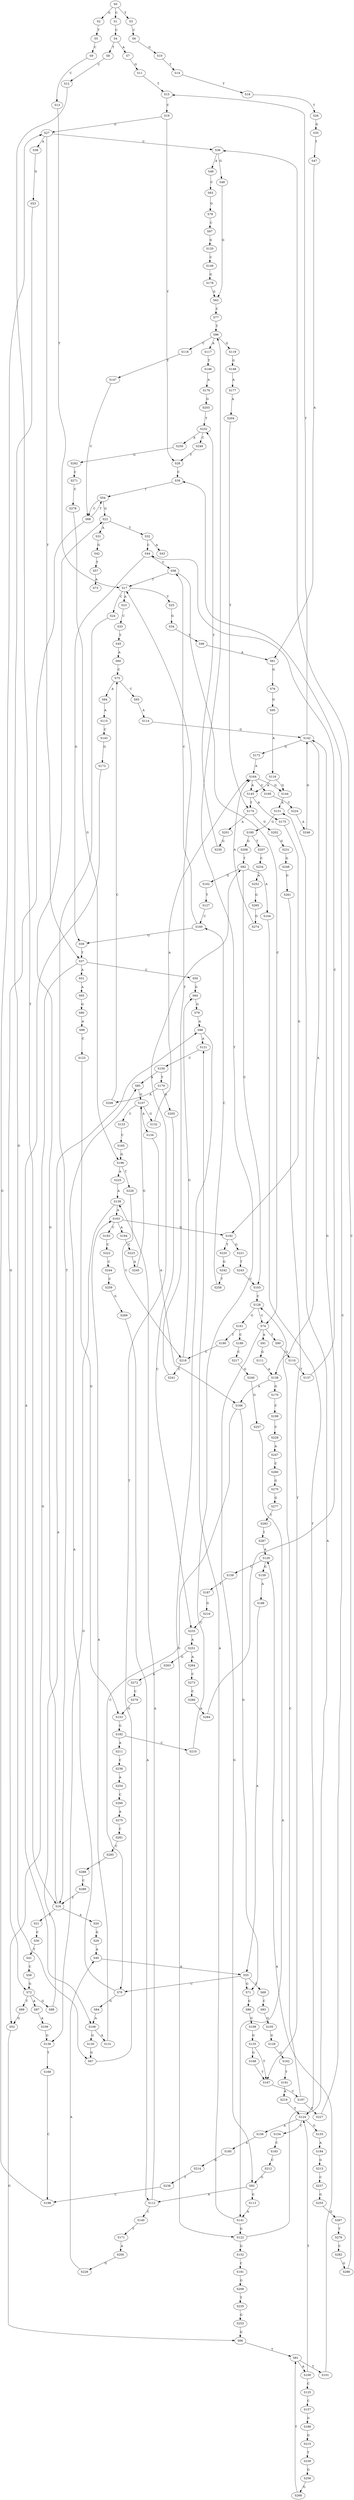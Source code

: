strict digraph  {
	S0 -> S1 [ label = C ];
	S0 -> S2 [ label = G ];
	S0 -> S3 [ label = T ];
	S1 -> S4 [ label = C ];
	S2 -> S5 [ label = T ];
	S3 -> S6 [ label = C ];
	S4 -> S7 [ label = A ];
	S4 -> S8 [ label = T ];
	S5 -> S9 [ label = C ];
	S6 -> S10 [ label = G ];
	S7 -> S11 [ label = G ];
	S8 -> S12 [ label = C ];
	S9 -> S13 [ label = C ];
	S10 -> S14 [ label = T ];
	S11 -> S15 [ label = T ];
	S12 -> S16 [ label = T ];
	S13 -> S17 [ label = T ];
	S14 -> S18 [ label = T ];
	S15 -> S19 [ label = C ];
	S16 -> S20 [ label = A ];
	S16 -> S21 [ label = T ];
	S16 -> S22 [ label = G ];
	S17 -> S23 [ label = A ];
	S17 -> S24 [ label = C ];
	S17 -> S25 [ label = T ];
	S18 -> S26 [ label = T ];
	S19 -> S27 [ label = G ];
	S19 -> S28 [ label = T ];
	S20 -> S29 [ label = G ];
	S21 -> S30 [ label = C ];
	S22 -> S31 [ label = A ];
	S22 -> S32 [ label = T ];
	S23 -> S33 [ label = C ];
	S24 -> S16 [ label = T ];
	S25 -> S34 [ label = G ];
	S26 -> S35 [ label = G ];
	S27 -> S36 [ label = C ];
	S27 -> S37 [ label = T ];
	S27 -> S38 [ label = A ];
	S28 -> S39 [ label = C ];
	S29 -> S40 [ label = A ];
	S30 -> S41 [ label = T ];
	S31 -> S42 [ label = G ];
	S32 -> S43 [ label = A ];
	S32 -> S44 [ label = C ];
	S33 -> S45 [ label = T ];
	S34 -> S46 [ label = T ];
	S35 -> S47 [ label = T ];
	S36 -> S48 [ label = G ];
	S36 -> S49 [ label = A ];
	S37 -> S50 [ label = C ];
	S37 -> S51 [ label = A ];
	S37 -> S52 [ label = G ];
	S38 -> S53 [ label = G ];
	S39 -> S54 [ label = T ];
	S40 -> S55 [ label = A ];
	S41 -> S56 [ label = C ];
	S42 -> S57 [ label = T ];
	S44 -> S58 [ label = C ];
	S44 -> S59 [ label = G ];
	S45 -> S60 [ label = A ];
	S46 -> S61 [ label = A ];
	S47 -> S61 [ label = A ];
	S48 -> S62 [ label = G ];
	S49 -> S63 [ label = C ];
	S50 -> S64 [ label = G ];
	S51 -> S65 [ label = A ];
	S52 -> S66 [ label = G ];
	S53 -> S67 [ label = G ];
	S54 -> S22 [ label = G ];
	S54 -> S68 [ label = C ];
	S55 -> S69 [ label = T ];
	S55 -> S70 [ label = C ];
	S55 -> S71 [ label = G ];
	S56 -> S72 [ label = G ];
	S57 -> S73 [ label = A ];
	S58 -> S17 [ label = T ];
	S58 -> S74 [ label = C ];
	S59 -> S37 [ label = T ];
	S60 -> S75 [ label = C ];
	S61 -> S76 [ label = G ];
	S62 -> S77 [ label = C ];
	S63 -> S78 [ label = G ];
	S64 -> S79 [ label = G ];
	S65 -> S80 [ label = G ];
	S66 -> S81 [ label = T ];
	S67 -> S82 [ label = T ];
	S68 -> S54 [ label = T ];
	S68 -> S72 [ label = G ];
	S69 -> S83 [ label = C ];
	S70 -> S84 [ label = G ];
	S70 -> S85 [ label = A ];
	S71 -> S86 [ label = G ];
	S72 -> S87 [ label = A ];
	S72 -> S88 [ label = G ];
	S72 -> S89 [ label = T ];
	S74 -> S90 [ label = T ];
	S74 -> S91 [ label = A ];
	S74 -> S92 [ label = G ];
	S75 -> S93 [ label = C ];
	S75 -> S94 [ label = A ];
	S76 -> S95 [ label = G ];
	S77 -> S96 [ label = T ];
	S78 -> S97 [ label = C ];
	S79 -> S98 [ label = A ];
	S80 -> S99 [ label = A ];
	S81 -> S100 [ label = A ];
	S81 -> S101 [ label = T ];
	S82 -> S102 [ label = G ];
	S82 -> S103 [ label = C ];
	S82 -> S104 [ label = A ];
	S83 -> S105 [ label = G ];
	S84 -> S106 [ label = A ];
	S85 -> S107 [ label = G ];
	S86 -> S108 [ label = G ];
	S87 -> S109 [ label = A ];
	S88 -> S98 [ label = A ];
	S89 -> S52 [ label = G ];
	S90 -> S110 [ label = G ];
	S91 -> S111 [ label = G ];
	S92 -> S112 [ label = A ];
	S92 -> S113 [ label = G ];
	S93 -> S114 [ label = A ];
	S94 -> S115 [ label = A ];
	S95 -> S116 [ label = A ];
	S96 -> S117 [ label = A ];
	S96 -> S118 [ label = C ];
	S96 -> S119 [ label = G ];
	S97 -> S120 [ label = G ];
	S98 -> S121 [ label = A ];
	S98 -> S122 [ label = G ];
	S99 -> S123 [ label = C ];
	S100 -> S124 [ label = T ];
	S100 -> S125 [ label = C ];
	S101 -> S126 [ label = A ];
	S102 -> S127 [ label = T ];
	S103 -> S128 [ label = C ];
	S104 -> S124 [ label = T ];
	S105 -> S129 [ label = G ];
	S106 -> S130 [ label = G ];
	S106 -> S131 [ label = A ];
	S107 -> S132 [ label = G ];
	S107 -> S133 [ label = C ];
	S107 -> S134 [ label = A ];
	S108 -> S135 [ label = G ];
	S109 -> S136 [ label = G ];
	S110 -> S137 [ label = T ];
	S111 -> S138 [ label = A ];
	S112 -> S139 [ label = A ];
	S112 -> S140 [ label = C ];
	S113 -> S141 [ label = A ];
	S114 -> S142 [ label = G ];
	S115 -> S143 [ label = C ];
	S116 -> S144 [ label = G ];
	S116 -> S145 [ label = A ];
	S117 -> S146 [ label = T ];
	S118 -> S147 [ label = T ];
	S119 -> S148 [ label = G ];
	S120 -> S149 [ label = C ];
	S121 -> S150 [ label = C ];
	S122 -> S151 [ label = A ];
	S122 -> S152 [ label = G ];
	S123 -> S153 [ label = G ];
	S124 -> S154 [ label = C ];
	S124 -> S155 [ label = G ];
	S124 -> S156 [ label = A ];
	S125 -> S157 [ label = C ];
	S126 -> S158 [ label = C ];
	S126 -> S159 [ label = G ];
	S127 -> S160 [ label = C ];
	S128 -> S74 [ label = C ];
	S128 -> S161 [ label = G ];
	S129 -> S162 [ label = G ];
	S130 -> S67 [ label = G ];
	S131 -> S163 [ label = A ];
	S132 -> S164 [ label = A ];
	S133 -> S165 [ label = C ];
	S134 -> S166 [ label = A ];
	S135 -> S167 [ label = T ];
	S135 -> S168 [ label = G ];
	S136 -> S169 [ label = T ];
	S137 -> S44 [ label = C ];
	S138 -> S170 [ label = G ];
	S138 -> S166 [ label = A ];
	S139 -> S163 [ label = A ];
	S139 -> S136 [ label = G ];
	S140 -> S171 [ label = T ];
	S141 -> S121 [ label = A ];
	S141 -> S122 [ label = G ];
	S142 -> S15 [ label = T ];
	S142 -> S172 [ label = G ];
	S142 -> S138 [ label = A ];
	S143 -> S173 [ label = G ];
	S144 -> S151 [ label = A ];
	S145 -> S174 [ label = T ];
	S145 -> S175 [ label = A ];
	S146 -> S176 [ label = A ];
	S147 -> S68 [ label = C ];
	S148 -> S177 [ label = A ];
	S149 -> S178 [ label = G ];
	S150 -> S85 [ label = A ];
	S150 -> S179 [ label = T ];
	S151 -> S180 [ label = G ];
	S152 -> S181 [ label = C ];
	S153 -> S182 [ label = G ];
	S154 -> S183 [ label = C ];
	S155 -> S184 [ label = A ];
	S156 -> S185 [ label = A ];
	S157 -> S186 [ label = G ];
	S158 -> S187 [ label = T ];
	S159 -> S188 [ label = A ];
	S160 -> S59 [ label = G ];
	S160 -> S58 [ label = C ];
	S161 -> S189 [ label = C ];
	S161 -> S190 [ label = T ];
	S162 -> S191 [ label = T ];
	S163 -> S192 [ label = G ];
	S163 -> S193 [ label = C ];
	S163 -> S194 [ label = A ];
	S164 -> S145 [ label = A ];
	S164 -> S195 [ label = C ];
	S164 -> S144 [ label = G ];
	S165 -> S196 [ label = G ];
	S166 -> S70 [ label = C ];
	S166 -> S71 [ label = G ];
	S167 -> S197 [ label = C ];
	S168 -> S167 [ label = T ];
	S169 -> S198 [ label = C ];
	S170 -> S199 [ label = C ];
	S171 -> S200 [ label = A ];
	S172 -> S164 [ label = A ];
	S173 -> S106 [ label = A ];
	S174 -> S201 [ label = A ];
	S174 -> S202 [ label = G ];
	S175 -> S192 [ label = G ];
	S176 -> S203 [ label = G ];
	S177 -> S204 [ label = A ];
	S178 -> S62 [ label = G ];
	S179 -> S205 [ label = G ];
	S179 -> S206 [ label = A ];
	S180 -> S207 [ label = T ];
	S180 -> S208 [ label = G ];
	S181 -> S209 [ label = G ];
	S182 -> S210 [ label = C ];
	S182 -> S211 [ label = A ];
	S183 -> S212 [ label = C ];
	S184 -> S213 [ label = G ];
	S185 -> S214 [ label = G ];
	S186 -> S215 [ label = G ];
	S187 -> S216 [ label = G ];
	S188 -> S55 [ label = A ];
	S189 -> S217 [ label = C ];
	S190 -> S218 [ label = C ];
	S191 -> S219 [ label = A ];
	S192 -> S220 [ label = T ];
	S192 -> S221 [ label = G ];
	S193 -> S222 [ label = C ];
	S194 -> S223 [ label = C ];
	S195 -> S224 [ label = C ];
	S196 -> S225 [ label = A ];
	S196 -> S226 [ label = T ];
	S197 -> S128 [ label = C ];
	S197 -> S227 [ label = T ];
	S198 -> S27 [ label = G ];
	S199 -> S228 [ label = C ];
	S200 -> S229 [ label = G ];
	S201 -> S230 [ label = G ];
	S202 -> S231 [ label = G ];
	S203 -> S232 [ label = T ];
	S204 -> S174 [ label = T ];
	S205 -> S233 [ label = C ];
	S206 -> S75 [ label = C ];
	S207 -> S234 [ label = C ];
	S208 -> S82 [ label = T ];
	S209 -> S235 [ label = T ];
	S210 -> S96 [ label = T ];
	S211 -> S236 [ label = C ];
	S212 -> S92 [ label = G ];
	S213 -> S237 [ label = C ];
	S214 -> S238 [ label = T ];
	S215 -> S239 [ label = T ];
	S216 -> S233 [ label = C ];
	S217 -> S240 [ label = G ];
	S218 -> S241 [ label = C ];
	S218 -> S64 [ label = G ];
	S219 -> S124 [ label = T ];
	S220 -> S242 [ label = G ];
	S221 -> S243 [ label = T ];
	S222 -> S244 [ label = C ];
	S223 -> S245 [ label = A ];
	S224 -> S246 [ label = A ];
	S225 -> S139 [ label = A ];
	S226 -> S218 [ label = C ];
	S227 -> S39 [ label = C ];
	S228 -> S247 [ label = A ];
	S229 -> S40 [ label = A ];
	S230 -> S232 [ label = T ];
	S231 -> S248 [ label = G ];
	S232 -> S249 [ label = C ];
	S232 -> S250 [ label = A ];
	S233 -> S251 [ label = A ];
	S234 -> S252 [ label = A ];
	S235 -> S253 [ label = G ];
	S236 -> S254 [ label = A ];
	S237 -> S255 [ label = G ];
	S238 -> S198 [ label = C ];
	S239 -> S256 [ label = G ];
	S240 -> S257 [ label = G ];
	S241 -> S17 [ label = T ];
	S242 -> S258 [ label = T ];
	S243 -> S103 [ label = C ];
	S244 -> S259 [ label = C ];
	S245 -> S107 [ label = G ];
	S246 -> S142 [ label = G ];
	S247 -> S260 [ label = C ];
	S248 -> S261 [ label = G ];
	S249 -> S28 [ label = T ];
	S250 -> S262 [ label = G ];
	S251 -> S263 [ label = G ];
	S251 -> S264 [ label = A ];
	S252 -> S265 [ label = G ];
	S253 -> S66 [ label = G ];
	S254 -> S266 [ label = C ];
	S255 -> S267 [ label = G ];
	S256 -> S268 [ label = G ];
	S257 -> S141 [ label = A ];
	S258 -> S160 [ label = C ];
	S259 -> S269 [ label = G ];
	S260 -> S270 [ label = G ];
	S261 -> S167 [ label = T ];
	S262 -> S271 [ label = C ];
	S263 -> S272 [ label = A ];
	S264 -> S273 [ label = C ];
	S265 -> S274 [ label = G ];
	S266 -> S275 [ label = A ];
	S267 -> S276 [ label = T ];
	S268 -> S81 [ label = T ];
	S269 -> S112 [ label = A ];
	S270 -> S277 [ label = G ];
	S271 -> S278 [ label = C ];
	S272 -> S279 [ label = C ];
	S273 -> S280 [ label = C ];
	S274 -> S164 [ label = A ];
	S275 -> S281 [ label = C ];
	S276 -> S282 [ label = C ];
	S277 -> S283 [ label = T ];
	S278 -> S196 [ label = G ];
	S279 -> S153 [ label = G ];
	S280 -> S284 [ label = A ];
	S281 -> S285 [ label = C ];
	S282 -> S286 [ label = G ];
	S283 -> S287 [ label = T ];
	S284 -> S142 [ label = G ];
	S285 -> S288 [ label = T ];
	S286 -> S36 [ label = C ];
	S287 -> S126 [ label = A ];
	S288 -> S289 [ label = C ];
	S289 -> S16 [ label = T ];
}
